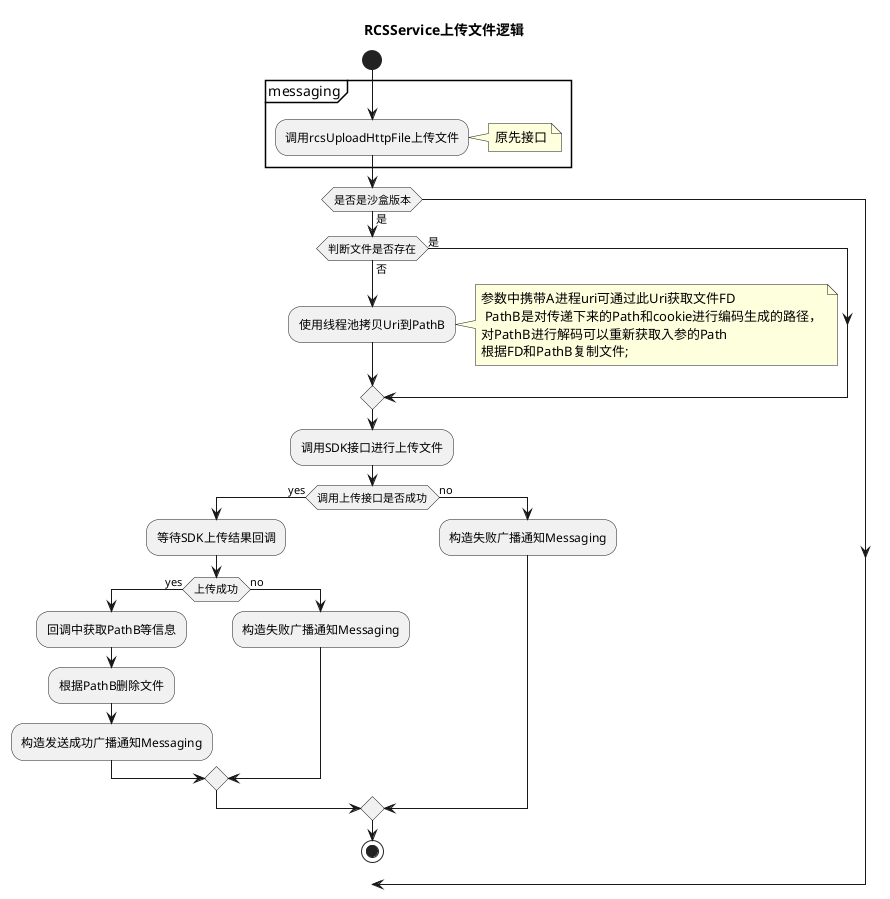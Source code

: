 @startuml
title RCSService上传文件逻辑
start
	group messaging
	:调用rcsUploadHttpFile上传文件;
	note right:原先接口
	end group
	if(是否是沙盒版本) then (是)

	if(判断文件是否存在)then (否)
		:使用线程池拷贝Uri到PathB;
 		note right:参数中携带A进程uri可通过此Uri获取文件FD\n PathB是对传递下来的Path和cookie进行编码生成的路径，\n对PathB进行解码可以重新获取入参的Path \n根据FD和PathB复制文件;
  else(是)
	endif
  :调用SDK接口进行上传文件;
	if(调用上传接口是否成功) then (yes)
	        :等待SDK上传结果回调;
    	    if(上传成功)then(yes)
					:回调中获取PathB等信息;
    	    :根据PathB删除文件;
    	    :构造发送成功广播通知Messaging;
    	    else(no)
    	    :构造失败广播通知Messaging;
    	    endif
    else(no)
    	:构造失败广播通知Messaging;
    endif
stop
@endu